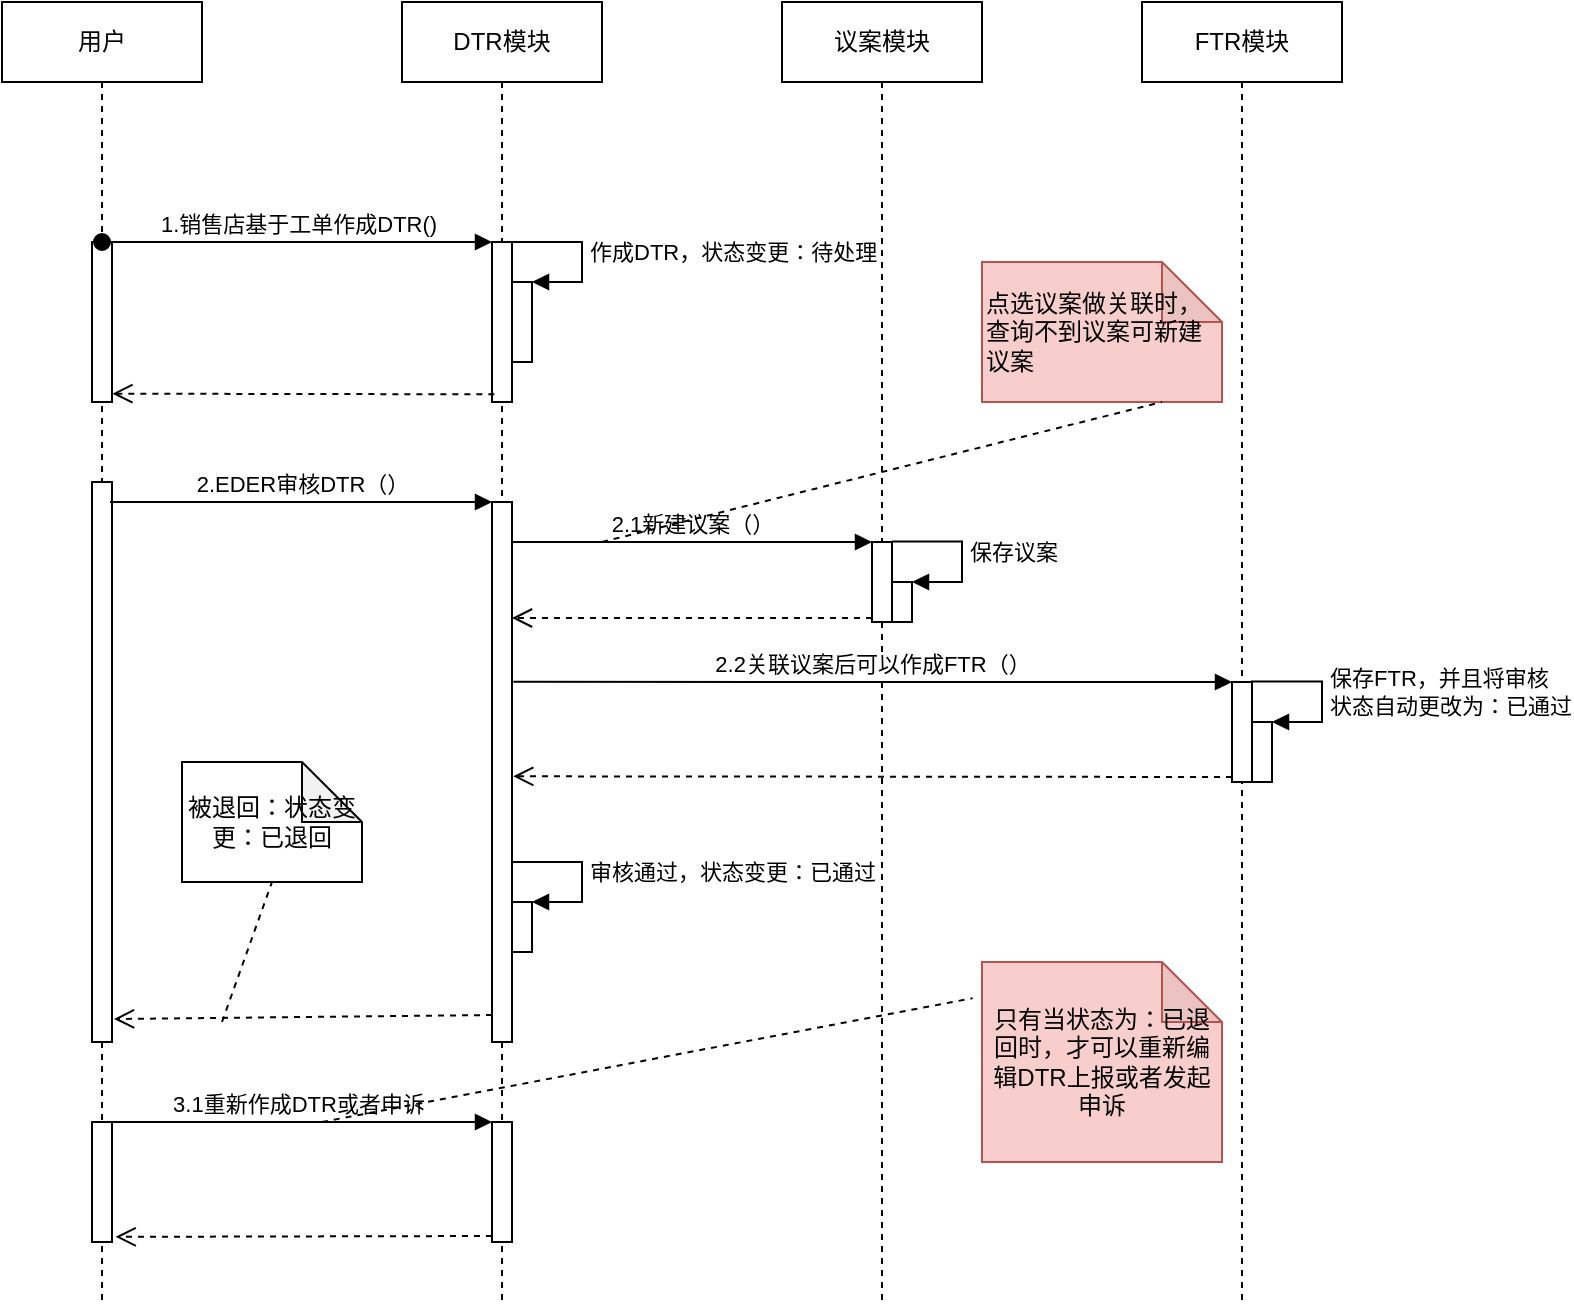 <mxfile version="16.0.3" type="github">
  <diagram name="Page-1" id="9361dd3d-8414-5efd-6122-117bd74ce7a7">
    <mxGraphModel dx="1038" dy="923" grid="1" gridSize="10" guides="1" tooltips="1" connect="1" arrows="1" fold="1" page="0" pageScale="1.5" pageWidth="826" pageHeight="1169" background="none" math="0" shadow="0">
      <root>
        <mxCell id="0" />
        <mxCell id="1" parent="0" />
        <mxCell id="OHspWvycww62yJJ-WAlS-121" value="DTR模块" style="shape=umlLifeline;perimeter=lifelinePerimeter;whiteSpace=wrap;html=1;container=1;collapsible=0;recursiveResize=0;outlineConnect=0;" vertex="1" parent="1">
          <mxGeometry x="410" y="-360" width="100" height="650" as="geometry" />
        </mxCell>
        <mxCell id="OHspWvycww62yJJ-WAlS-129" value="" style="html=1;points=[];perimeter=orthogonalPerimeter;" vertex="1" parent="OHspWvycww62yJJ-WAlS-121">
          <mxGeometry x="45" y="120" width="10" height="80" as="geometry" />
        </mxCell>
        <mxCell id="OHspWvycww62yJJ-WAlS-133" value="" style="html=1;points=[];perimeter=orthogonalPerimeter;" vertex="1" parent="OHspWvycww62yJJ-WAlS-121">
          <mxGeometry x="55" y="140" width="10" height="40" as="geometry" />
        </mxCell>
        <mxCell id="OHspWvycww62yJJ-WAlS-134" value="&lt;div style=&quot;text-align: center&quot;&gt;作成DTR，状态变更：待处理&lt;/div&gt;" style="edgeStyle=orthogonalEdgeStyle;html=1;align=left;spacingLeft=2;endArrow=block;rounded=0;entryX=1;entryY=0;exitX=0.986;exitY=0;exitDx=0;exitDy=0;exitPerimeter=0;" edge="1" target="OHspWvycww62yJJ-WAlS-133" parent="OHspWvycww62yJJ-WAlS-121" source="OHspWvycww62yJJ-WAlS-129">
          <mxGeometry relative="1" as="geometry">
            <mxPoint x="60" y="120" as="sourcePoint" />
            <Array as="points">
              <mxPoint x="90" y="120" />
              <mxPoint x="90" y="140" />
            </Array>
          </mxGeometry>
        </mxCell>
        <mxCell id="OHspWvycww62yJJ-WAlS-135" value="" style="html=1;points=[];perimeter=orthogonalPerimeter;" vertex="1" parent="OHspWvycww62yJJ-WAlS-121">
          <mxGeometry x="45" y="250" width="10" height="270" as="geometry" />
        </mxCell>
        <mxCell id="OHspWvycww62yJJ-WAlS-152" value="" style="html=1;points=[];perimeter=orthogonalPerimeter;" vertex="1" parent="OHspWvycww62yJJ-WAlS-121">
          <mxGeometry x="55" y="450" width="10" height="25" as="geometry" />
        </mxCell>
        <mxCell id="OHspWvycww62yJJ-WAlS-153" value="审核通过，状态变更：已通过" style="edgeStyle=orthogonalEdgeStyle;html=1;align=left;spacingLeft=2;endArrow=block;rounded=0;entryX=1;entryY=0;" edge="1" target="OHspWvycww62yJJ-WAlS-152" parent="OHspWvycww62yJJ-WAlS-121" source="OHspWvycww62yJJ-WAlS-135">
          <mxGeometry relative="1" as="geometry">
            <mxPoint x="60" y="335" as="sourcePoint" />
            <Array as="points">
              <mxPoint x="90" y="430" />
              <mxPoint x="90" y="450" />
            </Array>
          </mxGeometry>
        </mxCell>
        <mxCell id="OHspWvycww62yJJ-WAlS-161" value="" style="html=1;points=[];perimeter=orthogonalPerimeter;" vertex="1" parent="OHspWvycww62yJJ-WAlS-121">
          <mxGeometry x="45" y="560" width="10" height="60" as="geometry" />
        </mxCell>
        <mxCell id="OHspWvycww62yJJ-WAlS-122" value="用户" style="shape=umlLifeline;perimeter=lifelinePerimeter;whiteSpace=wrap;html=1;container=1;collapsible=0;recursiveResize=0;outlineConnect=0;" vertex="1" parent="1">
          <mxGeometry x="210" y="-360" width="100" height="650" as="geometry" />
        </mxCell>
        <mxCell id="OHspWvycww62yJJ-WAlS-132" value="" style="html=1;points=[];perimeter=orthogonalPerimeter;" vertex="1" parent="OHspWvycww62yJJ-WAlS-122">
          <mxGeometry x="45" y="240" width="10" height="280" as="geometry" />
        </mxCell>
        <mxCell id="OHspWvycww62yJJ-WAlS-138" value="" style="html=1;points=[];perimeter=orthogonalPerimeter;" vertex="1" parent="OHspWvycww62yJJ-WAlS-122">
          <mxGeometry x="45" y="560" width="10" height="60" as="geometry" />
        </mxCell>
        <mxCell id="OHspWvycww62yJJ-WAlS-168" value="" style="html=1;points=[];perimeter=orthogonalPerimeter;" vertex="1" parent="OHspWvycww62yJJ-WAlS-122">
          <mxGeometry x="45" y="120" width="10" height="80" as="geometry" />
        </mxCell>
        <mxCell id="OHspWvycww62yJJ-WAlS-124" value="议案模块" style="shape=umlLifeline;perimeter=lifelinePerimeter;whiteSpace=wrap;html=1;container=1;collapsible=0;recursiveResize=0;outlineConnect=0;" vertex="1" parent="1">
          <mxGeometry x="600" y="-360" width="100" height="650" as="geometry" />
        </mxCell>
        <mxCell id="OHspWvycww62yJJ-WAlS-142" value="" style="html=1;points=[];perimeter=orthogonalPerimeter;" vertex="1" parent="OHspWvycww62yJJ-WAlS-124">
          <mxGeometry x="45" y="270" width="10" height="40" as="geometry" />
        </mxCell>
        <mxCell id="OHspWvycww62yJJ-WAlS-145" value="" style="html=1;points=[];perimeter=orthogonalPerimeter;" vertex="1" parent="OHspWvycww62yJJ-WAlS-124">
          <mxGeometry x="55" y="290" width="10" height="20" as="geometry" />
        </mxCell>
        <mxCell id="OHspWvycww62yJJ-WAlS-146" value="保存议案" style="edgeStyle=orthogonalEdgeStyle;html=1;align=left;spacingLeft=2;endArrow=block;rounded=0;entryX=1;entryY=0;exitX=0.995;exitY=-0.007;exitDx=0;exitDy=0;exitPerimeter=0;" edge="1" target="OHspWvycww62yJJ-WAlS-145" parent="OHspWvycww62yJJ-WAlS-124" source="OHspWvycww62yJJ-WAlS-142">
          <mxGeometry relative="1" as="geometry">
            <mxPoint x="60" y="270" as="sourcePoint" />
            <Array as="points">
              <mxPoint x="90" y="270" />
              <mxPoint x="90" y="290" />
            </Array>
          </mxGeometry>
        </mxCell>
        <mxCell id="OHspWvycww62yJJ-WAlS-125" value="FTR模块" style="shape=umlLifeline;perimeter=lifelinePerimeter;whiteSpace=wrap;html=1;container=1;collapsible=0;recursiveResize=0;outlineConnect=0;" vertex="1" parent="1">
          <mxGeometry x="780" y="-360" width="100" height="650" as="geometry" />
        </mxCell>
        <mxCell id="OHspWvycww62yJJ-WAlS-154" value="" style="html=1;points=[];perimeter=orthogonalPerimeter;" vertex="1" parent="OHspWvycww62yJJ-WAlS-125">
          <mxGeometry x="45" y="340" width="10" height="50" as="geometry" />
        </mxCell>
        <mxCell id="OHspWvycww62yJJ-WAlS-157" value="" style="html=1;points=[];perimeter=orthogonalPerimeter;" vertex="1" parent="OHspWvycww62yJJ-WAlS-125">
          <mxGeometry x="55" y="360" width="10" height="30" as="geometry" />
        </mxCell>
        <mxCell id="OHspWvycww62yJJ-WAlS-158" value="保存FTR，并且将审核&lt;br&gt;状态自动更改为：已通过" style="edgeStyle=orthogonalEdgeStyle;html=1;align=left;spacingLeft=2;endArrow=block;rounded=0;entryX=1;entryY=0;exitX=0.938;exitY=-0.004;exitDx=0;exitDy=0;exitPerimeter=0;" edge="1" target="OHspWvycww62yJJ-WAlS-157" parent="OHspWvycww62yJJ-WAlS-125" source="OHspWvycww62yJJ-WAlS-154">
          <mxGeometry relative="1" as="geometry">
            <mxPoint x="60" y="340" as="sourcePoint" />
            <Array as="points">
              <mxPoint x="90" y="340" />
              <mxPoint x="90" y="360" />
            </Array>
          </mxGeometry>
        </mxCell>
        <mxCell id="OHspWvycww62yJJ-WAlS-130" value="1.销售店基于工单作成DTR()" style="html=1;verticalAlign=bottom;startArrow=oval;endArrow=block;startSize=8;rounded=0;" edge="1" target="OHspWvycww62yJJ-WAlS-129" parent="1">
          <mxGeometry relative="1" as="geometry">
            <mxPoint x="260" y="-240" as="sourcePoint" />
          </mxGeometry>
        </mxCell>
        <mxCell id="OHspWvycww62yJJ-WAlS-131" value="" style="html=1;verticalAlign=bottom;endArrow=open;dashed=1;endSize=8;rounded=0;exitX=0.118;exitY=0.952;exitDx=0;exitDy=0;exitPerimeter=0;entryX=1.02;entryY=0.948;entryDx=0;entryDy=0;entryPerimeter=0;" edge="1" parent="1" source="OHspWvycww62yJJ-WAlS-129" target="OHspWvycww62yJJ-WAlS-168">
          <mxGeometry relative="1" as="geometry">
            <mxPoint x="470" y="-180" as="sourcePoint" />
            <mxPoint x="260" y="-164" as="targetPoint" />
          </mxGeometry>
        </mxCell>
        <mxCell id="OHspWvycww62yJJ-WAlS-136" value="2.EDER审核DTR（）" style="html=1;verticalAlign=bottom;endArrow=block;entryX=0;entryY=0;rounded=0;" edge="1" target="OHspWvycww62yJJ-WAlS-135" parent="1">
          <mxGeometry relative="1" as="geometry">
            <mxPoint x="264" y="-110" as="sourcePoint" />
            <Array as="points">
              <mxPoint x="290" y="-110" />
            </Array>
          </mxGeometry>
        </mxCell>
        <mxCell id="OHspWvycww62yJJ-WAlS-137" value="" style="html=1;verticalAlign=bottom;endArrow=open;dashed=1;endSize=8;exitX=0;exitY=0.95;rounded=0;entryX=1.1;entryY=0.959;entryDx=0;entryDy=0;entryPerimeter=0;" edge="1" source="OHspWvycww62yJJ-WAlS-135" parent="1" target="OHspWvycww62yJJ-WAlS-132">
          <mxGeometry relative="1" as="geometry">
            <mxPoint x="270" y="80" as="targetPoint" />
          </mxGeometry>
        </mxCell>
        <mxCell id="OHspWvycww62yJJ-WAlS-143" value="2.1新建议案（）" style="html=1;verticalAlign=bottom;endArrow=block;entryX=0;entryY=0;rounded=0;exitX=1.011;exitY=0.074;exitDx=0;exitDy=0;exitPerimeter=0;" edge="1" target="OHspWvycww62yJJ-WAlS-142" parent="1" source="OHspWvycww62yJJ-WAlS-135">
          <mxGeometry relative="1" as="geometry">
            <mxPoint x="470" y="-90" as="sourcePoint" />
          </mxGeometry>
        </mxCell>
        <mxCell id="OHspWvycww62yJJ-WAlS-144" value="" style="html=1;verticalAlign=bottom;endArrow=open;dashed=1;endSize=8;exitX=0;exitY=0.95;rounded=0;" edge="1" source="OHspWvycww62yJJ-WAlS-142" parent="1" target="OHspWvycww62yJJ-WAlS-135">
          <mxGeometry relative="1" as="geometry">
            <mxPoint x="470" y="-14" as="targetPoint" />
          </mxGeometry>
        </mxCell>
        <mxCell id="OHspWvycww62yJJ-WAlS-155" value="2.2关联议案后可以作成FTR（）" style="html=1;verticalAlign=bottom;endArrow=block;entryX=0;entryY=0;rounded=0;exitX=1.062;exitY=0.333;exitDx=0;exitDy=0;exitPerimeter=0;" edge="1" target="OHspWvycww62yJJ-WAlS-154" parent="1" source="OHspWvycww62yJJ-WAlS-135">
          <mxGeometry relative="1" as="geometry">
            <mxPoint x="460" y="-20" as="sourcePoint" />
          </mxGeometry>
        </mxCell>
        <mxCell id="OHspWvycww62yJJ-WAlS-156" value="" style="html=1;verticalAlign=bottom;endArrow=open;dashed=1;endSize=8;exitX=0;exitY=0.95;rounded=0;entryX=1.062;entryY=0.508;entryDx=0;entryDy=0;entryPerimeter=0;" edge="1" source="OHspWvycww62yJJ-WAlS-154" parent="1" target="OHspWvycww62yJJ-WAlS-135">
          <mxGeometry relative="1" as="geometry">
            <mxPoint x="460" y="56" as="targetPoint" />
          </mxGeometry>
        </mxCell>
        <mxCell id="OHspWvycww62yJJ-WAlS-159" value="&lt;span&gt;点选议案做关联时，查询不到议案可新建议案&lt;/span&gt;" style="shape=note;whiteSpace=wrap;html=1;backgroundOutline=1;darkOpacity=0.05;align=left;fillColor=#f8cecc;strokeColor=#b85450;" vertex="1" parent="1">
          <mxGeometry x="700" y="-230" width="120" height="70" as="geometry" />
        </mxCell>
        <mxCell id="OHspWvycww62yJJ-WAlS-160" value="" style="endArrow=none;dashed=1;html=1;rounded=0;" edge="1" parent="1">
          <mxGeometry width="50" height="50" relative="1" as="geometry">
            <mxPoint x="510" y="-90" as="sourcePoint" />
            <mxPoint x="790" y="-160" as="targetPoint" />
          </mxGeometry>
        </mxCell>
        <mxCell id="OHspWvycww62yJJ-WAlS-162" value="3.1重新作成DTR或者申诉" style="html=1;verticalAlign=bottom;endArrow=block;entryX=0;entryY=0;rounded=0;" edge="1" target="OHspWvycww62yJJ-WAlS-161" parent="1">
          <mxGeometry relative="1" as="geometry">
            <mxPoint x="260" y="200" as="sourcePoint" />
          </mxGeometry>
        </mxCell>
        <mxCell id="OHspWvycww62yJJ-WAlS-163" value="" style="html=1;verticalAlign=bottom;endArrow=open;dashed=1;endSize=8;exitX=0;exitY=0.95;rounded=0;entryX=1.18;entryY=0.957;entryDx=0;entryDy=0;entryPerimeter=0;" edge="1" source="OHspWvycww62yJJ-WAlS-161" parent="1" target="OHspWvycww62yJJ-WAlS-138">
          <mxGeometry relative="1" as="geometry">
            <mxPoint x="260" y="276" as="targetPoint" />
          </mxGeometry>
        </mxCell>
        <mxCell id="OHspWvycww62yJJ-WAlS-164" value="只有当状态为：已退回时，才可以重新编辑DTR上报或者发起申诉" style="shape=note;whiteSpace=wrap;html=1;backgroundOutline=1;darkOpacity=0.05;fillColor=#f8cecc;strokeColor=#b85450;" vertex="1" parent="1">
          <mxGeometry x="700" y="120" width="120" height="100" as="geometry" />
        </mxCell>
        <mxCell id="OHspWvycww62yJJ-WAlS-165" value="" style="endArrow=none;dashed=1;html=1;rounded=0;entryX=-0.039;entryY=0.181;entryDx=0;entryDy=0;entryPerimeter=0;" edge="1" parent="1" target="OHspWvycww62yJJ-WAlS-164">
          <mxGeometry width="50" height="50" relative="1" as="geometry">
            <mxPoint x="370" y="200" as="sourcePoint" />
            <mxPoint x="590" y="70" as="targetPoint" />
          </mxGeometry>
        </mxCell>
        <mxCell id="OHspWvycww62yJJ-WAlS-166" value="被退回：状态变更：已退回" style="shape=note;whiteSpace=wrap;html=1;backgroundOutline=1;darkOpacity=0.05;" vertex="1" parent="1">
          <mxGeometry x="300" y="20" width="90" height="60" as="geometry" />
        </mxCell>
        <mxCell id="OHspWvycww62yJJ-WAlS-167" value="" style="endArrow=none;dashed=1;html=1;rounded=0;entryX=0.5;entryY=1;entryDx=0;entryDy=0;entryPerimeter=0;" edge="1" parent="1" target="OHspWvycww62yJJ-WAlS-166">
          <mxGeometry width="50" height="50" relative="1" as="geometry">
            <mxPoint x="320" y="150" as="sourcePoint" />
            <mxPoint x="590" y="-80" as="targetPoint" />
          </mxGeometry>
        </mxCell>
      </root>
    </mxGraphModel>
  </diagram>
</mxfile>
